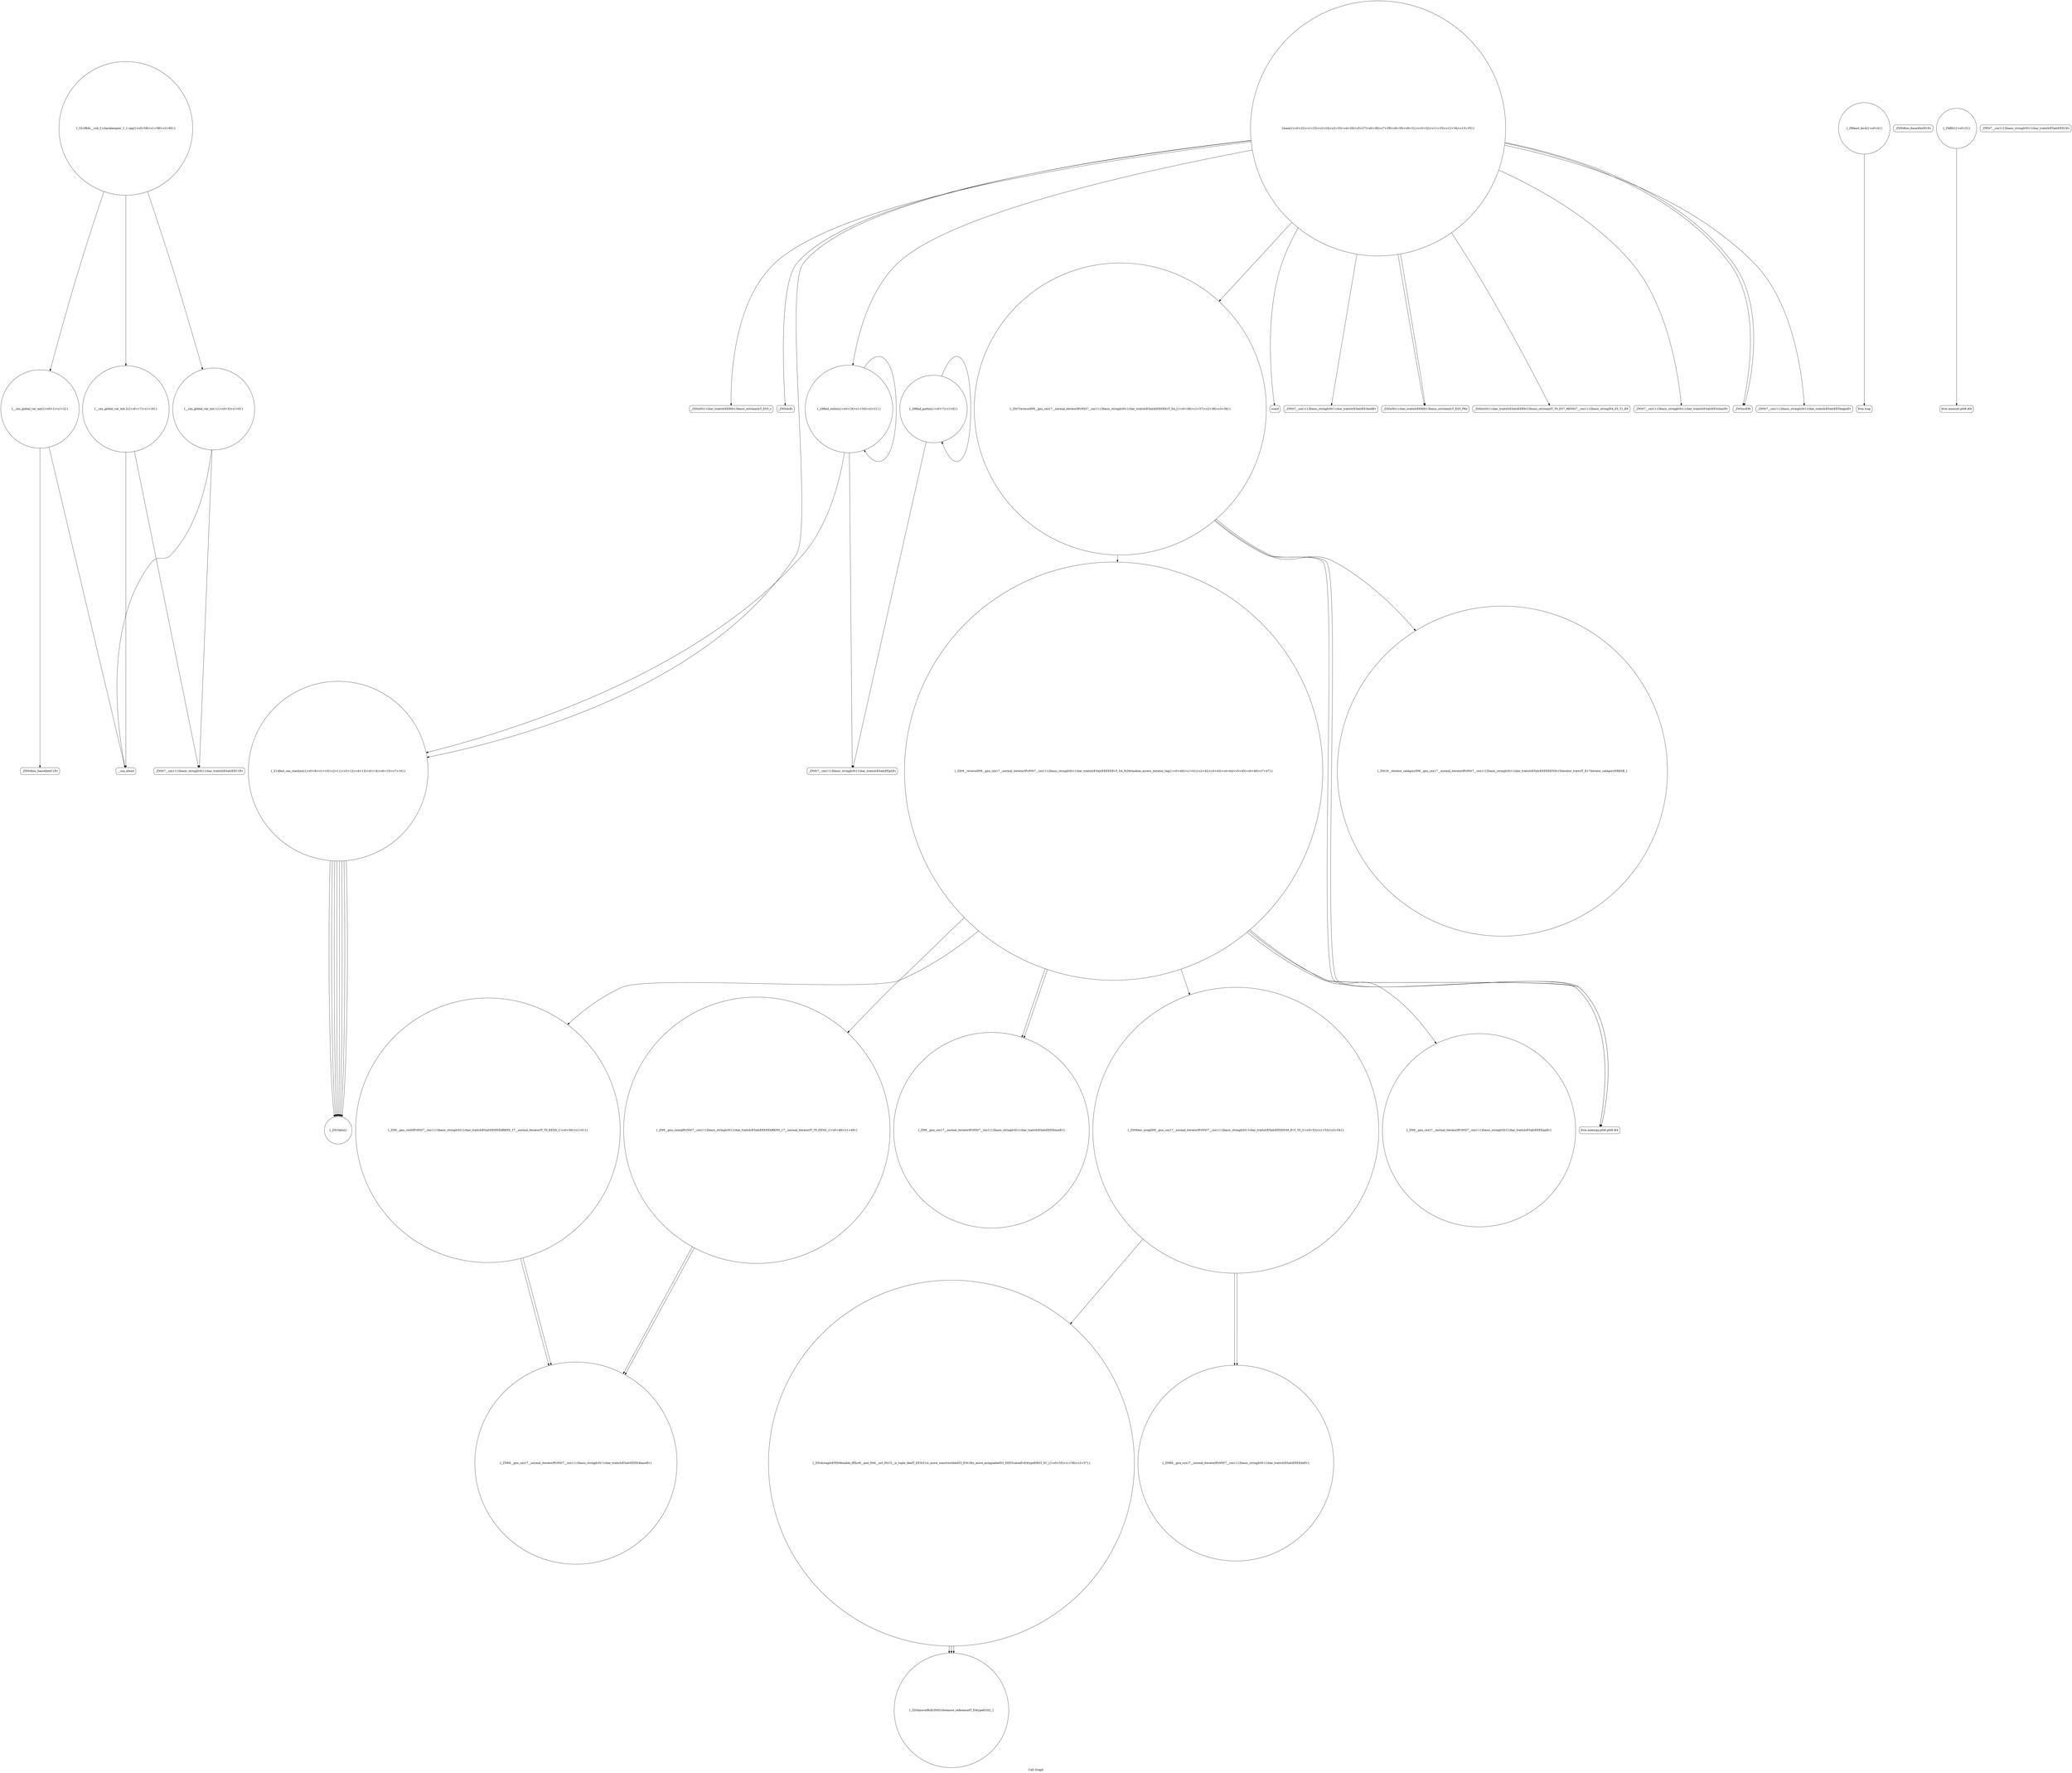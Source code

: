 digraph "Call Graph" {
	label="Call Graph";

	Node0x55b4ca169b30 [shape=record,shape=circle,label="{__cxx_global_var_init|{<s0>1|<s1>2}}"];
	Node0x55b4ca169b30:s0 -> Node0x55b4ca169bb0[color=black];
	Node0x55b4ca169b30:s1 -> Node0x55b4ca22f7b0[color=black];
	Node0x55b4ca230330 [shape=record,shape=Mrecord,label="{_ZStlsISt11char_traitsIcEERSt13basic_ostreamIcT_ES5_c}"];
	Node0x55b4ca22f9b0 [shape=record,shape=Mrecord,label="{llvm.trap}"];
	Node0x55b4ca2306b0 [shape=record,shape=circle,label="{_ZN9__gnu_cxxltIPcNSt7__cxx1112basic_stringIcSt11char_traitsIcESaIcEEEEEbRKNS_17__normal_iteratorIT_T0_EESD_|{<s0>50|<s1>51}}"];
	Node0x55b4ca2306b0:s0 -> Node0x55b4ca230830[color=black];
	Node0x55b4ca2306b0:s1 -> Node0x55b4ca230830[color=black];
	Node0x55b4ca22fd30 [shape=record,shape=circle,label="{_ZSt3absx}"];
	Node0x55b4ca230a30 [shape=record,shape=circle,label="{_GLOBAL__sub_I_v.haralampiev_1_1.cpp|{<s0>58|<s1>59|<s2>60}}"];
	Node0x55b4ca230a30:s0 -> Node0x55b4ca169b30[color=black];
	Node0x55b4ca230a30:s1 -> Node0x55b4ca22fa30[color=black];
	Node0x55b4ca230a30:s2 -> Node0x55b4ca22fdb0[color=black];
	Node0x55b4ca2300b0 [shape=record,shape=Mrecord,label="{_ZNSolsEi}"];
	Node0x55b4ca22f730 [shape=record,shape=Mrecord,label="{_ZNSt8ios_base4InitD1Ev}"];
	Node0x55b4ca230430 [shape=record,shape=circle,label="{_ZSt9__reverseIN9__gnu_cxx17__normal_iteratorIPcNSt7__cxx1112basic_stringIcSt11char_traitsIcESaIcEEEEEEvT_SA_St26random_access_iterator_tag|{<s0>40|<s1>41|<s2>42|<s3>43|<s4>44|<s5>45|<s6>46|<s7>47}}"];
	Node0x55b4ca230430:s0 -> Node0x55b4ca2305b0[color=black];
	Node0x55b4ca230430:s1 -> Node0x55b4ca230630[color=black];
	Node0x55b4ca230430:s2 -> Node0x55b4ca2306b0[color=black];
	Node0x55b4ca230430:s3 -> Node0x55b4ca2304b0[color=black];
	Node0x55b4ca230430:s4 -> Node0x55b4ca2304b0[color=black];
	Node0x55b4ca230430:s5 -> Node0x55b4ca230730[color=black];
	Node0x55b4ca230430:s6 -> Node0x55b4ca2307b0[color=black];
	Node0x55b4ca230430:s7 -> Node0x55b4ca230630[color=black];
	Node0x55b4ca22fab0 [shape=record,shape=Mrecord,label="{_ZNSt7__cxx1112basic_stringIcSt11char_traitsIcESaIcEEC1Ev}"];
	Node0x55b4ca2307b0 [shape=record,shape=circle,label="{_ZN9__gnu_cxx17__normal_iteratorIPcNSt7__cxx1112basic_stringIcSt11char_traitsIcESaIcEEEEppEv}"];
	Node0x55b4ca22fe30 [shape=record,shape=circle,label="{_Z8find_outxxi|{<s0>19|<s1>20|<s2>21}}"];
	Node0x55b4ca22fe30:s0 -> Node0x55b4ca22fcb0[color=black];
	Node0x55b4ca22fe30:s1 -> Node0x55b4ca22fc30[color=black];
	Node0x55b4ca22fe30:s2 -> Node0x55b4ca22fe30[color=black];
	Node0x55b4ca2301b0 [shape=record,shape=circle,label="{_ZSt7reverseIN9__gnu_cxx17__normal_iteratorIPcNSt7__cxx1112basic_stringIcSt11char_traitsIcESaIcEEEEEEvT_SA_|{<s0>36|<s1>37|<s2>38|<s3>39}}"];
	Node0x55b4ca2301b0:s0 -> Node0x55b4ca2304b0[color=black];
	Node0x55b4ca2301b0:s1 -> Node0x55b4ca2304b0[color=black];
	Node0x55b4ca2301b0:s2 -> Node0x55b4ca230530[color=black];
	Node0x55b4ca2301b0:s3 -> Node0x55b4ca230430[color=black];
	Node0x55b4ca22f830 [shape=record,shape=circle,label="{_Z4fillv|{<s0>3}}"];
	Node0x55b4ca22f830:s0 -> Node0x55b4ca22f8b0[color=black];
	Node0x55b4ca230530 [shape=record,shape=circle,label="{_ZSt19__iterator_categoryIN9__gnu_cxx17__normal_iteratorIPcNSt7__cxx1112basic_stringIcSt11char_traitsIcESaIcEEEEEENSt15iterator_traitsIT_E17iterator_categoryERKSB_}"];
	Node0x55b4ca22fbb0 [shape=record,shape=circle,label="{_Z9find_pathiii|{<s0>7|<s1>8}}"];
	Node0x55b4ca22fbb0:s0 -> Node0x55b4ca22fc30[color=black];
	Node0x55b4ca22fbb0:s1 -> Node0x55b4ca22fbb0[color=black];
	Node0x55b4ca2308b0 [shape=record,shape=circle,label="{_ZSt4swapIcENSt9enable_ifIXsr6__and_ISt6__not_ISt15__is_tuple_likeIT_EESt21is_move_constructibleIS3_ESt18is_move_assignableIS3_EEE5valueEvE4typeERS3_SC_|{<s0>55|<s1>56|<s2>57}}"];
	Node0x55b4ca2308b0:s0 -> Node0x55b4ca2309b0[color=black];
	Node0x55b4ca2308b0:s1 -> Node0x55b4ca2309b0[color=black];
	Node0x55b4ca2308b0:s2 -> Node0x55b4ca2309b0[color=black];
	Node0x55b4ca22ff30 [shape=record,shape=Mrecord,label="{scanf}"];
	Node0x55b4ca2302b0 [shape=record,shape=Mrecord,label="{_ZNSt7__cxx1112basic_stringIcSt11char_traitsIcESaIcEE3endEv}"];
	Node0x55b4ca22f930 [shape=record,shape=circle,label="{_Z9least_levii|{<s0>4}}"];
	Node0x55b4ca22f930:s0 -> Node0x55b4ca22f9b0[color=black];
	Node0x55b4ca230630 [shape=record,shape=circle,label="{_ZN9__gnu_cxx17__normal_iteratorIPcNSt7__cxx1112basic_stringIcSt11char_traitsIcESaIcEEEEmmEv}"];
	Node0x55b4ca22fcb0 [shape=record,shape=circle,label="{_Z14fast_can_reachxxi|{<s0>9|<s1>10|<s2>11|<s3>12|<s4>13|<s5>14|<s6>15|<s7>16}}"];
	Node0x55b4ca22fcb0:s0 -> Node0x55b4ca22fd30[color=black];
	Node0x55b4ca22fcb0:s1 -> Node0x55b4ca22fd30[color=black];
	Node0x55b4ca22fcb0:s2 -> Node0x55b4ca22fd30[color=black];
	Node0x55b4ca22fcb0:s3 -> Node0x55b4ca22fd30[color=black];
	Node0x55b4ca22fcb0:s4 -> Node0x55b4ca22fd30[color=black];
	Node0x55b4ca22fcb0:s5 -> Node0x55b4ca22fd30[color=black];
	Node0x55b4ca22fcb0:s6 -> Node0x55b4ca22fd30[color=black];
	Node0x55b4ca22fcb0:s7 -> Node0x55b4ca22fd30[color=black];
	Node0x55b4ca2309b0 [shape=record,shape=circle,label="{_ZSt4moveIRcEONSt16remove_referenceIT_E4typeEOS2_}"];
	Node0x55b4ca230030 [shape=record,shape=Mrecord,label="{_ZStlsISt11char_traitsIcEERSt13basic_ostreamIcT_ES5_PKc}"];
	Node0x55b4ca169bb0 [shape=record,shape=Mrecord,label="{_ZNSt8ios_base4InitC1Ev}"];
	Node0x55b4ca2303b0 [shape=record,shape=Mrecord,label="{_ZStlsIcSt11char_traitsIcESaIcEERSt13basic_ostreamIT_T0_ES7_RKNSt7__cxx1112basic_stringIS4_S5_T1_EE}"];
	Node0x55b4ca22fa30 [shape=record,shape=circle,label="{__cxx_global_var_init.1|{<s0>5|<s1>6}}"];
	Node0x55b4ca22fa30:s0 -> Node0x55b4ca22fab0[color=black];
	Node0x55b4ca22fa30:s1 -> Node0x55b4ca22f7b0[color=black];
	Node0x55b4ca230730 [shape=record,shape=circle,label="{_ZSt9iter_swapIN9__gnu_cxx17__normal_iteratorIPcNSt7__cxx1112basic_stringIcSt11char_traitsIcESaIcEEEEES9_EvT_T0_|{<s0>52|<s1>53|<s2>54}}"];
	Node0x55b4ca230730:s0 -> Node0x55b4ca230930[color=black];
	Node0x55b4ca230730:s1 -> Node0x55b4ca230930[color=black];
	Node0x55b4ca230730:s2 -> Node0x55b4ca2308b0[color=black];
	Node0x55b4ca22fdb0 [shape=record,shape=circle,label="{__cxx_global_var_init.2|{<s0>17|<s1>18}}"];
	Node0x55b4ca22fdb0:s0 -> Node0x55b4ca22fab0[color=black];
	Node0x55b4ca22fdb0:s1 -> Node0x55b4ca22f7b0[color=black];
	Node0x55b4ca230130 [shape=record,shape=Mrecord,label="{_ZNSt7__cxx1112basic_stringIcSt11char_traitsIcESaIcEE5clearEv}"];
	Node0x55b4ca22f7b0 [shape=record,shape=Mrecord,label="{__cxa_atexit}"];
	Node0x55b4ca2304b0 [shape=record,shape=Mrecord,label="{llvm.memcpy.p0i8.p0i8.i64}"];
	Node0x55b4ca22fb30 [shape=record,shape=Mrecord,label="{_ZNSt7__cxx1112basic_stringIcSt11char_traitsIcESaIcEED1Ev}"];
	Node0x55b4ca230830 [shape=record,shape=circle,label="{_ZNK9__gnu_cxx17__normal_iteratorIPcNSt7__cxx1112basic_stringIcSt11char_traitsIcESaIcEEEE4baseEv}"];
	Node0x55b4ca22feb0 [shape=record,shape=circle,label="{main|{<s0>22|<s1>23|<s2>24|<s3>25|<s4>26|<s5>27|<s6>28|<s7>29|<s8>30|<s9>31|<s10>32|<s11>33|<s12>34|<s13>35}}"];
	Node0x55b4ca22feb0:s0 -> Node0x55b4ca22ff30[color=black];
	Node0x55b4ca22feb0:s1 -> Node0x55b4ca22ffb0[color=black];
	Node0x55b4ca22feb0:s2 -> Node0x55b4ca22ffb0[color=black];
	Node0x55b4ca22feb0:s3 -> Node0x55b4ca230030[color=black];
	Node0x55b4ca22feb0:s4 -> Node0x55b4ca2300b0[color=black];
	Node0x55b4ca22feb0:s5 -> Node0x55b4ca230030[color=black];
	Node0x55b4ca22feb0:s6 -> Node0x55b4ca230130[color=black];
	Node0x55b4ca22feb0:s7 -> Node0x55b4ca22fcb0[color=black];
	Node0x55b4ca22feb0:s8 -> Node0x55b4ca22fe30[color=black];
	Node0x55b4ca22feb0:s9 -> Node0x55b4ca230230[color=black];
	Node0x55b4ca22feb0:s10 -> Node0x55b4ca2302b0[color=black];
	Node0x55b4ca22feb0:s11 -> Node0x55b4ca2301b0[color=black];
	Node0x55b4ca22feb0:s12 -> Node0x55b4ca2303b0[color=black];
	Node0x55b4ca22feb0:s13 -> Node0x55b4ca230330[color=black];
	Node0x55b4ca230230 [shape=record,shape=Mrecord,label="{_ZNSt7__cxx1112basic_stringIcSt11char_traitsIcESaIcEE5beginEv}"];
	Node0x55b4ca22f8b0 [shape=record,shape=Mrecord,label="{llvm.memset.p0i8.i64}"];
	Node0x55b4ca2305b0 [shape=record,shape=circle,label="{_ZN9__gnu_cxxeqIPcNSt7__cxx1112basic_stringIcSt11char_traitsIcESaIcEEEEEbRKNS_17__normal_iteratorIT_T0_EESD_|{<s0>48|<s1>49}}"];
	Node0x55b4ca2305b0:s0 -> Node0x55b4ca230830[color=black];
	Node0x55b4ca2305b0:s1 -> Node0x55b4ca230830[color=black];
	Node0x55b4ca22fc30 [shape=record,shape=Mrecord,label="{_ZNSt7__cxx1112basic_stringIcSt11char_traitsIcESaIcEEpLEc}"];
	Node0x55b4ca230930 [shape=record,shape=circle,label="{_ZNK9__gnu_cxx17__normal_iteratorIPcNSt7__cxx1112basic_stringIcSt11char_traitsIcESaIcEEEEdeEv}"];
	Node0x55b4ca22ffb0 [shape=record,shape=Mrecord,label="{_ZNSirsERi}"];
}

